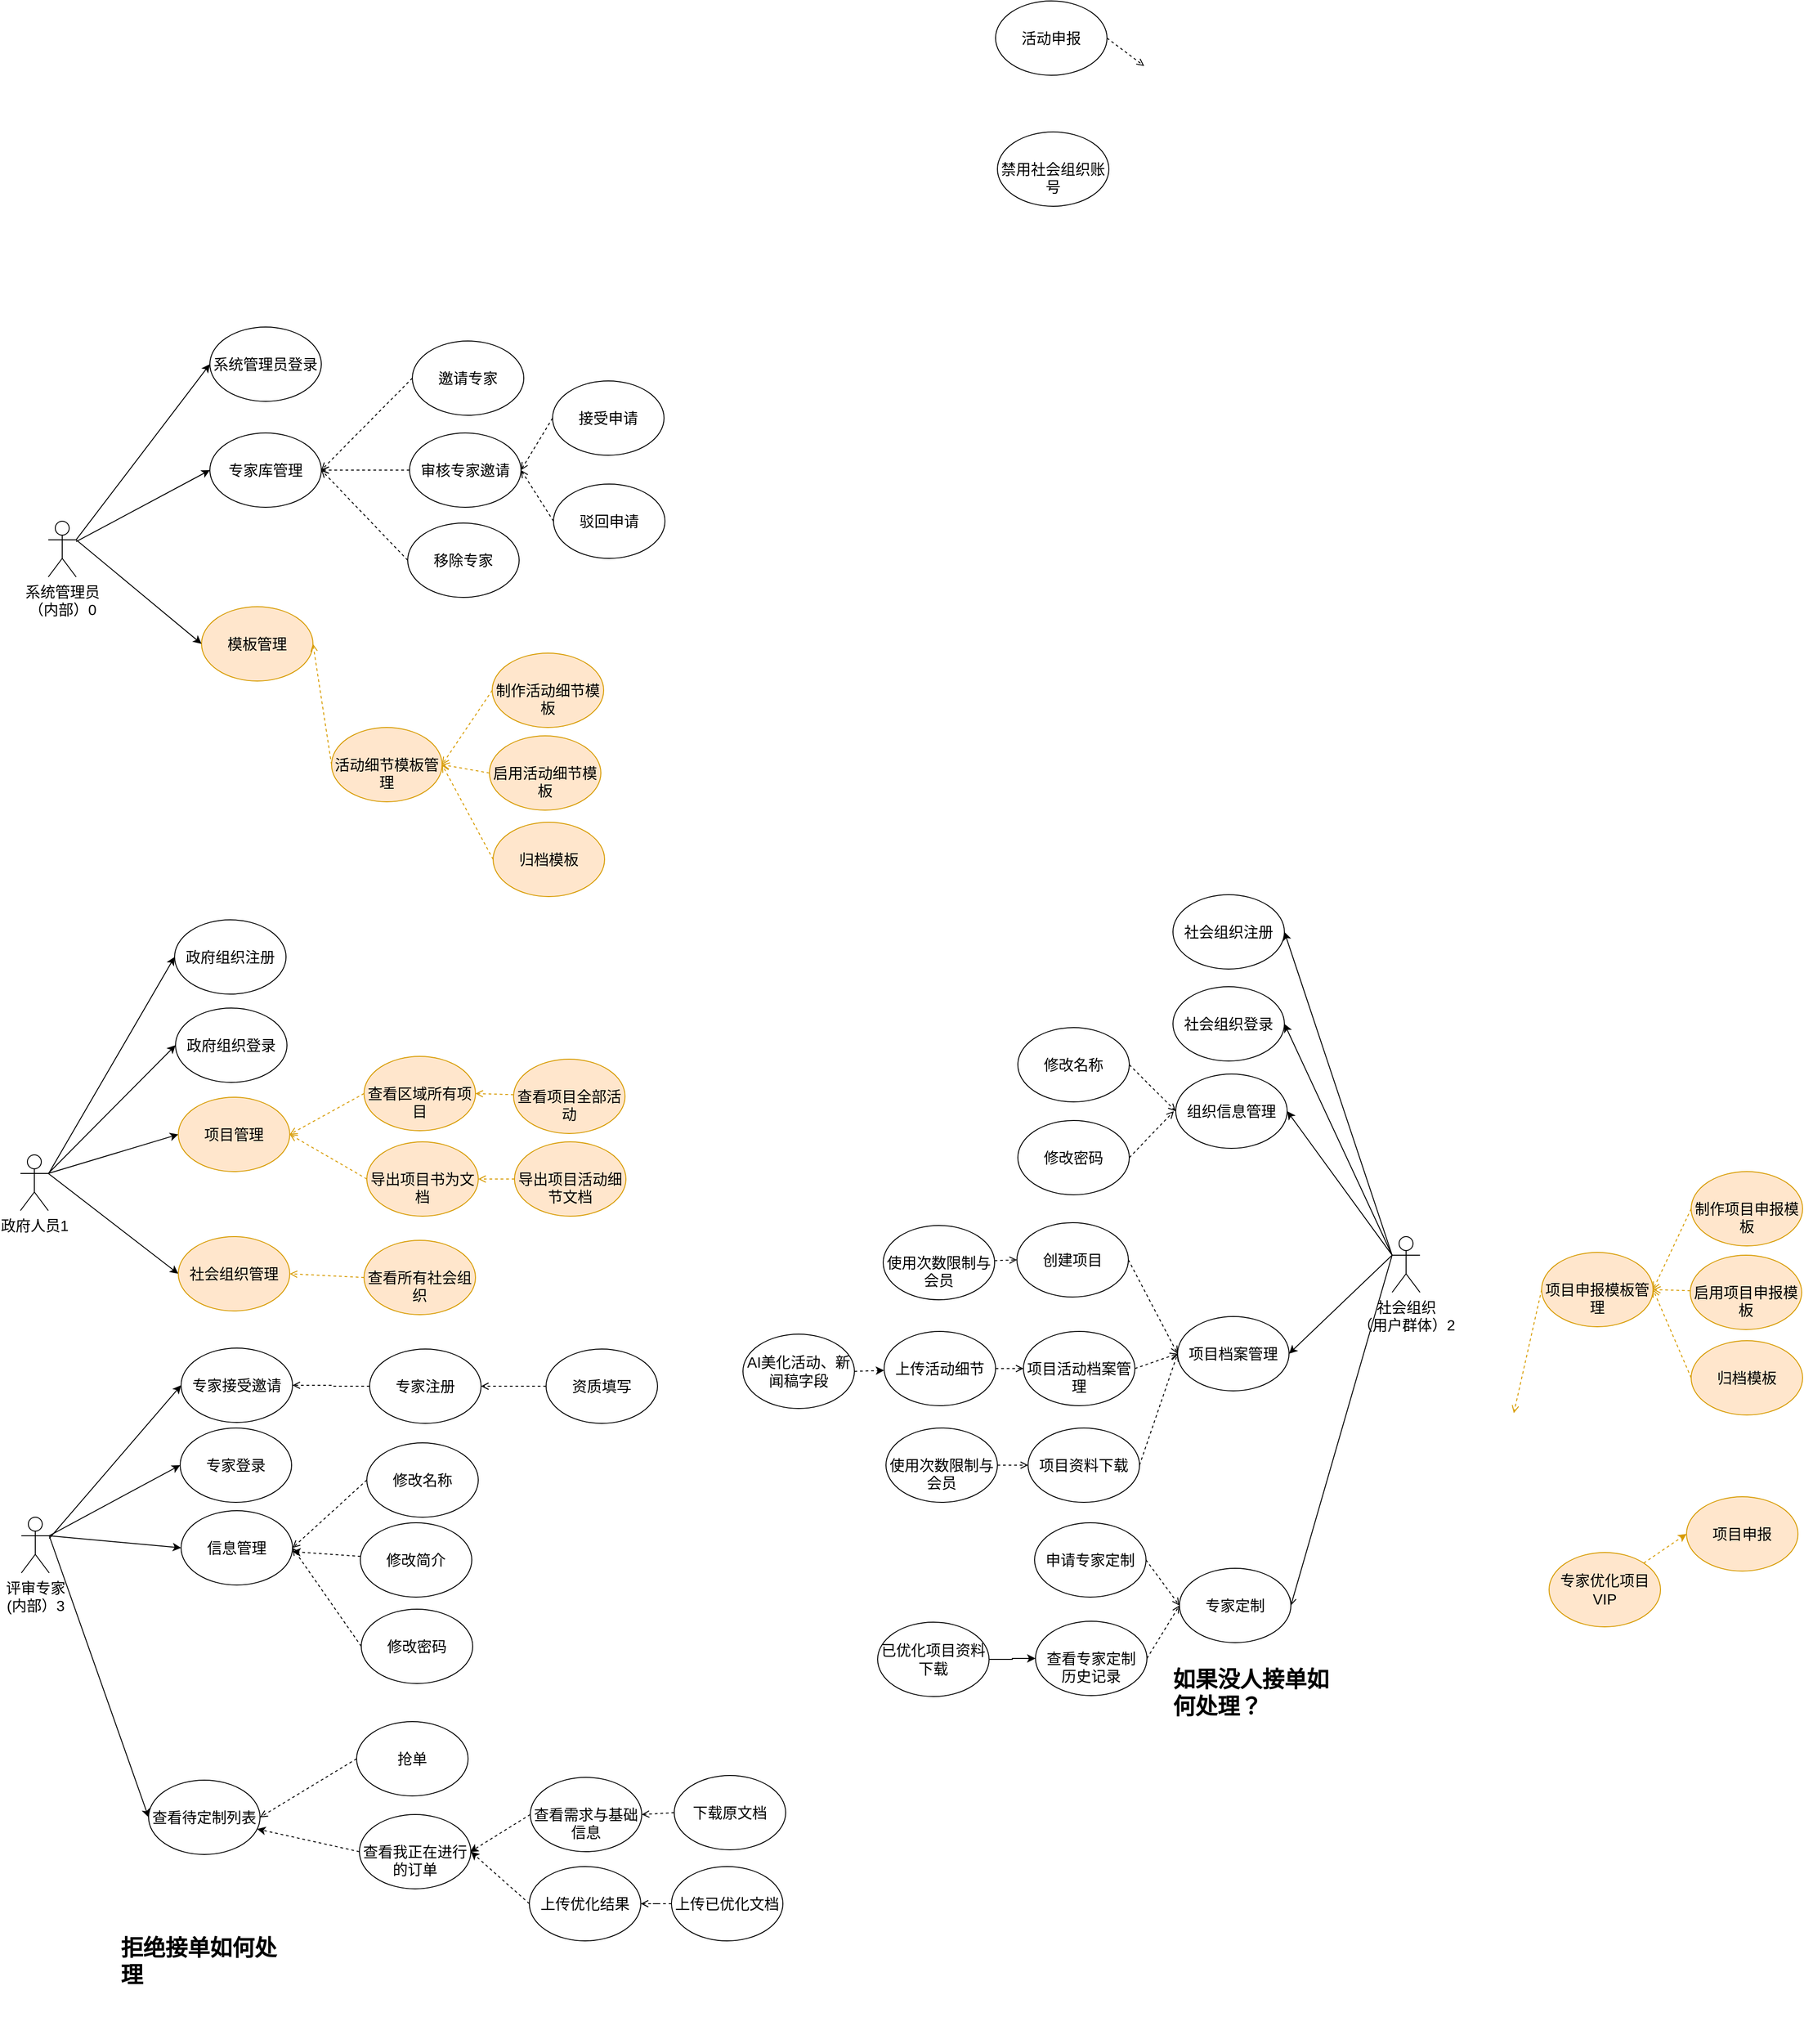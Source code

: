 <mxfile version="24.7.17">
  <diagram name="Page-1" id="0NqRDMZAXWw_qfSmM8XS">
    <mxGraphModel dx="1547" dy="2688" grid="0" gridSize="10" guides="0" tooltips="1" connect="1" arrows="1" fold="1" page="0" pageScale="1" pageWidth="827" pageHeight="1169" math="0" shadow="0">
      <root>
        <mxCell id="0" />
        <mxCell id="1" parent="0" />
        <mxCell id="6dfBTm71OyUCT0kCx_6O-8" style="rounded=0;orthogonalLoop=1;jettySize=auto;html=1;exitX=1;exitY=0.333;exitDx=0;exitDy=0;exitPerimeter=0;entryX=0;entryY=0.5;entryDx=0;entryDy=0;" parent="1" source="6dfBTm71OyUCT0kCx_6O-2" target="6dfBTm71OyUCT0kCx_6O-6" edge="1">
          <mxGeometry relative="1" as="geometry" />
        </mxCell>
        <mxCell id="nAx7xvZWWUwr8eBIahOH-26" style="rounded=0;orthogonalLoop=1;jettySize=auto;html=1;entryX=0;entryY=0.5;entryDx=0;entryDy=0;exitX=1;exitY=0.333;exitDx=0;exitDy=0;exitPerimeter=0;" parent="1" source="6dfBTm71OyUCT0kCx_6O-2" target="nAx7xvZWWUwr8eBIahOH-25" edge="1">
          <mxGeometry relative="1" as="geometry" />
        </mxCell>
        <mxCell id="nAx7xvZWWUwr8eBIahOH-87" style="rounded=0;orthogonalLoop=1;jettySize=auto;html=1;entryX=0;entryY=0.5;entryDx=0;entryDy=0;exitX=1;exitY=0.333;exitDx=0;exitDy=0;exitPerimeter=0;" parent="1" source="6dfBTm71OyUCT0kCx_6O-2" target="nAx7xvZWWUwr8eBIahOH-86" edge="1">
          <mxGeometry relative="1" as="geometry" />
        </mxCell>
        <mxCell id="bYBMK6UeQypTz7P0QYGt-8" style="rounded=0;orthogonalLoop=1;jettySize=auto;html=1;entryX=0;entryY=0.5;entryDx=0;entryDy=0;" edge="1" parent="1" target="bYBMK6UeQypTz7P0QYGt-7">
          <mxGeometry relative="1" as="geometry">
            <mxPoint x="-279" y="-419" as="sourcePoint" />
          </mxGeometry>
        </mxCell>
        <mxCell id="6dfBTm71OyUCT0kCx_6O-2" value="&lt;div&gt;&lt;font style=&quot;font-size: 16px;&quot;&gt;政府人员1&lt;/font&gt;&lt;/div&gt;" style="shape=umlActor;verticalLabelPosition=bottom;verticalAlign=top;html=1;outlineConnect=0;" parent="1" vertex="1">
          <mxGeometry x="-310" y="-438" width="30" height="60" as="geometry" />
        </mxCell>
        <mxCell id="nAx7xvZWWUwr8eBIahOH-15" style="rounded=0;orthogonalLoop=1;jettySize=auto;html=1;entryX=0;entryY=0.5;entryDx=0;entryDy=0;exitX=1;exitY=0.333;exitDx=0;exitDy=0;exitPerimeter=0;" parent="1" source="6dfBTm71OyUCT0kCx_6O-3" target="nAx7xvZWWUwr8eBIahOH-14" edge="1">
          <mxGeometry relative="1" as="geometry" />
        </mxCell>
        <mxCell id="nAx7xvZWWUwr8eBIahOH-64" style="rounded=0;orthogonalLoop=1;jettySize=auto;html=1;entryX=0;entryY=0.5;entryDx=0;entryDy=0;exitX=1;exitY=0.383;exitDx=0;exitDy=0;exitPerimeter=0;" parent="1" source="6dfBTm71OyUCT0kCx_6O-3" target="nAx7xvZWWUwr8eBIahOH-62" edge="1">
          <mxGeometry relative="1" as="geometry" />
        </mxCell>
        <mxCell id="nAx7xvZWWUwr8eBIahOH-65" style="rounded=0;orthogonalLoop=1;jettySize=auto;html=1;entryX=0;entryY=0.5;entryDx=0;entryDy=0;exitX=1;exitY=0.333;exitDx=0;exitDy=0;exitPerimeter=0;" parent="1" source="6dfBTm71OyUCT0kCx_6O-3" target="nAx7xvZWWUwr8eBIahOH-63" edge="1">
          <mxGeometry relative="1" as="geometry" />
        </mxCell>
        <mxCell id="nAx7xvZWWUwr8eBIahOH-67" style="rounded=0;orthogonalLoop=1;jettySize=auto;html=1;entryX=0;entryY=0.5;entryDx=0;entryDy=0;exitX=1;exitY=0.333;exitDx=0;exitDy=0;exitPerimeter=0;" parent="1" source="6dfBTm71OyUCT0kCx_6O-3" target="nAx7xvZWWUwr8eBIahOH-66" edge="1">
          <mxGeometry relative="1" as="geometry" />
        </mxCell>
        <mxCell id="6dfBTm71OyUCT0kCx_6O-3" value="&lt;font style=&quot;font-size: 16px;&quot;&gt;评审专家&lt;/font&gt;&lt;div&gt;&lt;font style=&quot;font-size: 16px;&quot;&gt;(内部）3&lt;/font&gt;&lt;/div&gt;" style="shape=umlActor;verticalLabelPosition=bottom;verticalAlign=top;html=1;outlineConnect=0;" parent="1" vertex="1">
          <mxGeometry x="-309" y="-48" width="30" height="60" as="geometry" />
        </mxCell>
        <mxCell id="nAx7xvZWWUwr8eBIahOH-1" style="rounded=0;orthogonalLoop=1;jettySize=auto;html=1;entryX=1;entryY=0.5;entryDx=0;entryDy=0;exitX=0;exitY=0.333;exitDx=0;exitDy=0;exitPerimeter=0;" parent="1" source="6dfBTm71OyUCT0kCx_6O-4" target="6dfBTm71OyUCT0kCx_6O-7" edge="1">
          <mxGeometry relative="1" as="geometry" />
        </mxCell>
        <mxCell id="nAx7xvZWWUwr8eBIahOH-8" style="rounded=0;orthogonalLoop=1;jettySize=auto;html=1;entryX=1;entryY=0.5;entryDx=0;entryDy=0;exitX=0;exitY=0.333;exitDx=0;exitDy=0;exitPerimeter=0;" parent="1" source="6dfBTm71OyUCT0kCx_6O-4" target="nAx7xvZWWUwr8eBIahOH-7" edge="1">
          <mxGeometry relative="1" as="geometry" />
        </mxCell>
        <mxCell id="nAx7xvZWWUwr8eBIahOH-83" style="rounded=0;orthogonalLoop=1;jettySize=auto;html=1;entryX=1;entryY=0.5;entryDx=0;entryDy=0;exitX=0;exitY=0.333;exitDx=0;exitDy=0;exitPerimeter=0;" parent="1" source="6dfBTm71OyUCT0kCx_6O-4" target="nAx7xvZWWUwr8eBIahOH-78" edge="1">
          <mxGeometry relative="1" as="geometry" />
        </mxCell>
        <mxCell id="nAx7xvZWWUwr8eBIahOH-85" style="rounded=0;orthogonalLoop=1;jettySize=auto;html=1;entryX=1;entryY=0.5;entryDx=0;entryDy=0;exitX=0;exitY=0.333;exitDx=0;exitDy=0;exitPerimeter=0;" parent="1" source="6dfBTm71OyUCT0kCx_6O-4" target="nAx7xvZWWUwr8eBIahOH-84" edge="1">
          <mxGeometry relative="1" as="geometry" />
        </mxCell>
        <mxCell id="bYBMK6UeQypTz7P0QYGt-19" style="rounded=0;orthogonalLoop=1;jettySize=auto;html=1;entryX=1;entryY=0.5;entryDx=0;entryDy=0;endArrow=open;endFill=0;exitX=0;exitY=0.333;exitDx=0;exitDy=0;exitPerimeter=0;" edge="1" parent="1" source="6dfBTm71OyUCT0kCx_6O-4" target="bYBMK6UeQypTz7P0QYGt-18">
          <mxGeometry relative="1" as="geometry" />
        </mxCell>
        <mxCell id="6dfBTm71OyUCT0kCx_6O-4" value="&lt;font style=&quot;font-size: 16px;&quot;&gt;社会组织&lt;/font&gt;&lt;div&gt;&lt;font style=&quot;font-size: 16px;&quot;&gt;（用户群体）2&lt;/font&gt;&lt;/div&gt;" style="shape=umlActor;verticalLabelPosition=bottom;verticalAlign=top;html=1;outlineConnect=0;" parent="1" vertex="1">
          <mxGeometry x="1167" y="-350" width="30" height="60" as="geometry" />
        </mxCell>
        <mxCell id="6dfBTm71OyUCT0kCx_6O-6" value="&lt;div&gt;&lt;span style=&quot;font-size: 16px; background-color: initial;&quot;&gt;政府组织登录&lt;/span&gt;&lt;br&gt;&lt;/div&gt;" style="ellipse;whiteSpace=wrap;html=1;" parent="1" vertex="1">
          <mxGeometry x="-143" y="-596" width="120" height="80" as="geometry" />
        </mxCell>
        <mxCell id="6dfBTm71OyUCT0kCx_6O-7" value="&lt;font style=&quot;font-size: 16px;&quot;&gt;社会组织登录&lt;/font&gt;" style="ellipse;whiteSpace=wrap;html=1;" parent="1" vertex="1">
          <mxGeometry x="931" y="-619" width="120" height="80" as="geometry" />
        </mxCell>
        <mxCell id="nAx7xvZWWUwr8eBIahOH-35" style="rounded=0;orthogonalLoop=1;jettySize=auto;html=1;entryX=0;entryY=0.5;entryDx=0;entryDy=0;exitX=1;exitY=0.5;exitDx=0;exitDy=0;dashed=1;endArrow=open;endFill=0;" parent="1" source="6dfBTm71OyUCT0kCx_6O-9" edge="1">
          <mxGeometry relative="1" as="geometry">
            <mxPoint x="900" y="-1610" as="targetPoint" />
          </mxGeometry>
        </mxCell>
        <mxCell id="6dfBTm71OyUCT0kCx_6O-9" value="&lt;font style=&quot;font-size: 16px;&quot;&gt;活动申报&lt;/font&gt;" style="ellipse;whiteSpace=wrap;html=1;" parent="1" vertex="1">
          <mxGeometry x="740" y="-1680" width="120" height="80" as="geometry" />
        </mxCell>
        <mxCell id="6dfBTm71OyUCT0kCx_6O-10" value="&lt;font style=&quot;font-size: 16px;&quot;&gt;项目申报&lt;/font&gt;" style="ellipse;whiteSpace=wrap;html=1;fillColor=#ffe6cc;strokeColor=#d79b00;" parent="1" vertex="1">
          <mxGeometry x="1484" y="-70" width="120" height="80" as="geometry" />
        </mxCell>
        <mxCell id="nAx7xvZWWUwr8eBIahOH-33" style="rounded=0;orthogonalLoop=1;jettySize=auto;html=1;exitX=1;exitY=0.5;exitDx=0;exitDy=0;endArrow=open;endFill=0;dashed=1;entryX=0;entryY=0.5;entryDx=0;entryDy=0;" parent="1" source="6dfBTm71OyUCT0kCx_6O-11" target="nAx7xvZWWUwr8eBIahOH-7" edge="1">
          <mxGeometry relative="1" as="geometry">
            <mxPoint x="945" y="-271" as="targetPoint" />
          </mxGeometry>
        </mxCell>
        <mxCell id="6dfBTm71OyUCT0kCx_6O-11" value="&lt;div&gt;&lt;span style=&quot;font-size: 16px;&quot;&gt;&lt;br&gt;&lt;/span&gt;&lt;/div&gt;&lt;span style=&quot;font-size: 16px;&quot;&gt;项目活动档案管理&lt;/span&gt;" style="ellipse;whiteSpace=wrap;html=1;" parent="1" vertex="1">
          <mxGeometry x="770" y="-248" width="120" height="80" as="geometry" />
        </mxCell>
        <mxCell id="6dfBTm71OyUCT0kCx_6O-13" value="&lt;span style=&quot;font-size: 16px;&quot;&gt;模板管理&lt;/span&gt;" style="ellipse;whiteSpace=wrap;html=1;fillColor=#ffe6cc;strokeColor=#d79b00;" parent="1" vertex="1">
          <mxGeometry x="-115" y="-1028" width="120" height="80" as="geometry" />
        </mxCell>
        <mxCell id="6dfBTm71OyUCT0kCx_6O-15" value="&lt;font style=&quot;font-size: 16px;&quot;&gt;专家库管理&lt;/font&gt;" style="ellipse;whiteSpace=wrap;html=1;" parent="1" vertex="1">
          <mxGeometry x="-106" y="-1215" width="120" height="80" as="geometry" />
        </mxCell>
        <mxCell id="nAx7xvZWWUwr8eBIahOH-5" style="rounded=0;orthogonalLoop=1;jettySize=auto;html=1;entryX=1;entryY=0.5;entryDx=0;entryDy=0;exitX=0;exitY=0.5;exitDx=0;exitDy=0;dashed=1;endArrow=open;endFill=0;fillColor=#ffe6cc;strokeColor=#d79b00;" parent="1" source="nAx7xvZWWUwr8eBIahOH-2" edge="1">
          <mxGeometry relative="1" as="geometry">
            <mxPoint x="1298" y="-160" as="targetPoint" />
          </mxGeometry>
        </mxCell>
        <mxCell id="nAx7xvZWWUwr8eBIahOH-2" value="&lt;div&gt;&lt;font style=&quot;font-size: 16px;&quot;&gt;&lt;br&gt;&lt;/font&gt;&lt;/div&gt;&lt;font style=&quot;font-size: 16px;&quot;&gt;项目申报模板管理&lt;/font&gt;" style="ellipse;whiteSpace=wrap;html=1;fillColor=#ffe6cc;strokeColor=#d79b00;" parent="1" vertex="1">
          <mxGeometry x="1328" y="-333" width="120" height="80" as="geometry" />
        </mxCell>
        <mxCell id="nAx7xvZWWUwr8eBIahOH-6" style="rounded=0;orthogonalLoop=1;jettySize=auto;html=1;entryX=1;entryY=0.5;entryDx=0;entryDy=0;dashed=1;endArrow=open;endFill=0;exitX=0;exitY=0.5;exitDx=0;exitDy=0;fillColor=#ffe6cc;strokeColor=#d79b00;" parent="1" source="nAx7xvZWWUwr8eBIahOH-3" target="6dfBTm71OyUCT0kCx_6O-13" edge="1">
          <mxGeometry relative="1" as="geometry">
            <mxPoint x="5" y="-324.412" as="targetPoint" />
          </mxGeometry>
        </mxCell>
        <mxCell id="nAx7xvZWWUwr8eBIahOH-3" value="&lt;div&gt;&lt;font style=&quot;font-size: 16px;&quot;&gt;&lt;br&gt;&lt;/font&gt;&lt;/div&gt;&lt;font style=&quot;font-size: 16px;&quot;&gt;活动细节模板管理&lt;/font&gt;" style="ellipse;whiteSpace=wrap;html=1;fillColor=#ffe6cc;strokeColor=#d79b00;" parent="1" vertex="1">
          <mxGeometry x="25" y="-898" width="119" height="80" as="geometry" />
        </mxCell>
        <mxCell id="nAx7xvZWWUwr8eBIahOH-7" value="&lt;font style=&quot;font-size: 16px;&quot;&gt;项目档案管理&lt;/font&gt;" style="ellipse;whiteSpace=wrap;html=1;" parent="1" vertex="1">
          <mxGeometry x="936" y="-264" width="120" height="80" as="geometry" />
        </mxCell>
        <mxCell id="nAx7xvZWWUwr8eBIahOH-13" style="rounded=0;orthogonalLoop=1;jettySize=auto;html=1;entryX=1;entryY=0.5;entryDx=0;entryDy=0;exitX=0;exitY=0.5;exitDx=0;exitDy=0;dashed=1;endArrow=open;endFill=0;" parent="1" source="nAx7xvZWWUwr8eBIahOH-11" target="6dfBTm71OyUCT0kCx_6O-15" edge="1">
          <mxGeometry relative="1" as="geometry" />
        </mxCell>
        <mxCell id="nAx7xvZWWUwr8eBIahOH-11" value="&lt;font style=&quot;font-size: 16px;&quot;&gt;邀请专家&lt;/font&gt;" style="ellipse;whiteSpace=wrap;html=1;" parent="1" vertex="1">
          <mxGeometry x="112" y="-1314" width="120" height="80" as="geometry" />
        </mxCell>
        <mxCell id="nAx7xvZWWUwr8eBIahOH-14" value="&lt;span style=&quot;font-size: 16px;&quot;&gt;查看待定制列表&lt;/span&gt;" style="ellipse;whiteSpace=wrap;html=1;" parent="1" vertex="1">
          <mxGeometry x="-172" y="235" width="120" height="80" as="geometry" />
        </mxCell>
        <mxCell id="bYBMK6UeQypTz7P0QYGt-6" value="" style="rounded=0;orthogonalLoop=1;jettySize=auto;html=1;dashed=1;endArrow=open;endFill=0;entryX=1;entryY=0.5;entryDx=0;entryDy=0;exitX=0;exitY=0.5;exitDx=0;exitDy=0;" edge="1" parent="1" source="nAx7xvZWWUwr8eBIahOH-17" target="nAx7xvZWWUwr8eBIahOH-14">
          <mxGeometry relative="1" as="geometry" />
        </mxCell>
        <mxCell id="nAx7xvZWWUwr8eBIahOH-17" value="&lt;span style=&quot;font-size: 16px;&quot;&gt;抢单&lt;/span&gt;" style="ellipse;whiteSpace=wrap;html=1;" parent="1" vertex="1">
          <mxGeometry x="52" y="172" width="120" height="80" as="geometry" />
        </mxCell>
        <mxCell id="nAx7xvZWWUwr8eBIahOH-24" style="rounded=0;orthogonalLoop=1;jettySize=auto;html=1;entryX=1;entryY=0.5;entryDx=0;entryDy=0;exitX=0;exitY=0.5;exitDx=0;exitDy=0;endArrow=open;endFill=0;dashed=1;" parent="1" source="nAx7xvZWWUwr8eBIahOH-21" target="bYBMK6UeQypTz7P0QYGt-25" edge="1">
          <mxGeometry relative="1" as="geometry">
            <mxPoint x="176" y="310" as="targetPoint" />
          </mxGeometry>
        </mxCell>
        <mxCell id="nAx7xvZWWUwr8eBIahOH-21" value="&lt;span style=&quot;font-size: 16px;&quot;&gt;下载原文档&lt;/span&gt;" style="ellipse;whiteSpace=wrap;html=1;" parent="1" vertex="1">
          <mxGeometry x="394" y="230" width="120" height="80" as="geometry" />
        </mxCell>
        <mxCell id="nAx7xvZWWUwr8eBIahOH-25" value="&lt;font style=&quot;font-size: 16px;&quot;&gt;项目管理&lt;/font&gt;" style="ellipse;whiteSpace=wrap;html=1;fillColor=#ffe6cc;strokeColor=#d79b00;" parent="1" vertex="1">
          <mxGeometry x="-140" y="-500" width="120" height="80" as="geometry" />
        </mxCell>
        <mxCell id="nAx7xvZWWUwr8eBIahOH-29" style="rounded=0;orthogonalLoop=1;jettySize=auto;html=1;entryX=1;entryY=0.5;entryDx=0;entryDy=0;exitX=0;exitY=0.5;exitDx=0;exitDy=0;dashed=1;endArrow=open;endFill=0;fillColor=#ffe6cc;strokeColor=#d79b00;" parent="1" source="nAx7xvZWWUwr8eBIahOH-27" target="nAx7xvZWWUwr8eBIahOH-25" edge="1">
          <mxGeometry relative="1" as="geometry" />
        </mxCell>
        <mxCell id="nAx7xvZWWUwr8eBIahOH-27" value="&lt;div&gt;&lt;font style=&quot;font-size: 16px;&quot;&gt;&lt;br&gt;&lt;/font&gt;&lt;/div&gt;&lt;font style=&quot;font-size: 16px;&quot;&gt;导出项目书为文档&lt;/font&gt;" style="ellipse;whiteSpace=wrap;html=1;fillColor=#ffe6cc;strokeColor=#d79b00;" parent="1" vertex="1">
          <mxGeometry x="63" y="-452" width="120" height="80" as="geometry" />
        </mxCell>
        <mxCell id="nAx7xvZWWUwr8eBIahOH-37" style="rounded=0;orthogonalLoop=1;jettySize=auto;html=1;entryX=0;entryY=0.5;entryDx=0;entryDy=0;dashed=1;endArrow=open;endFill=0;exitX=1;exitY=0.5;exitDx=0;exitDy=0;" parent="1" source="nAx7xvZWWUwr8eBIahOH-36" target="6dfBTm71OyUCT0kCx_6O-11" edge="1">
          <mxGeometry relative="1" as="geometry" />
        </mxCell>
        <mxCell id="nAx7xvZWWUwr8eBIahOH-36" value="&lt;font style=&quot;font-size: 16px;&quot;&gt;上传活动细节&lt;/font&gt;" style="ellipse;whiteSpace=wrap;html=1;" parent="1" vertex="1">
          <mxGeometry x="620" y="-248" width="120" height="80" as="geometry" />
        </mxCell>
        <mxCell id="nAx7xvZWWUwr8eBIahOH-40" style="rounded=0;orthogonalLoop=1;jettySize=auto;html=1;entryX=1;entryY=0.5;entryDx=0;entryDy=0;exitX=0;exitY=0.5;exitDx=0;exitDy=0;dashed=1;endArrow=open;endFill=0;fillColor=#ffe6cc;strokeColor=#d79b00;" parent="1" source="nAx7xvZWWUwr8eBIahOH-38" target="nAx7xvZWWUwr8eBIahOH-2" edge="1">
          <mxGeometry relative="1" as="geometry" />
        </mxCell>
        <mxCell id="nAx7xvZWWUwr8eBIahOH-38" value="&lt;div&gt;&lt;font style=&quot;font-size: 16px;&quot;&gt;&lt;br&gt;&lt;/font&gt;&lt;/div&gt;&lt;font style=&quot;font-size: 16px;&quot;&gt;制作项目申报模板&lt;/font&gt;" style="ellipse;whiteSpace=wrap;html=1;fillColor=#ffe6cc;strokeColor=#d79b00;" parent="1" vertex="1">
          <mxGeometry x="1489" y="-420" width="120" height="80" as="geometry" />
        </mxCell>
        <mxCell id="nAx7xvZWWUwr8eBIahOH-43" style="rounded=0;orthogonalLoop=1;jettySize=auto;html=1;entryX=1;entryY=0.5;entryDx=0;entryDy=0;dashed=1;endArrow=open;endFill=0;fillColor=#ffe6cc;strokeColor=#d79b00;" parent="1" source="nAx7xvZWWUwr8eBIahOH-41" target="nAx7xvZWWUwr8eBIahOH-2" edge="1">
          <mxGeometry relative="1" as="geometry" />
        </mxCell>
        <mxCell id="nAx7xvZWWUwr8eBIahOH-41" value="&lt;div&gt;&lt;font style=&quot;font-size: 16px;&quot;&gt;&lt;br&gt;&lt;/font&gt;&lt;/div&gt;&lt;font style=&quot;font-size: 16px;&quot;&gt;启用项目申报模板&lt;/font&gt;" style="ellipse;whiteSpace=wrap;html=1;fillColor=#ffe6cc;strokeColor=#d79b00;" parent="1" vertex="1">
          <mxGeometry x="1488" y="-330" width="120" height="80" as="geometry" />
        </mxCell>
        <mxCell id="nAx7xvZWWUwr8eBIahOH-44" style="rounded=0;orthogonalLoop=1;jettySize=auto;html=1;entryX=1;entryY=0.5;entryDx=0;entryDy=0;exitX=0;exitY=0.5;exitDx=0;exitDy=0;dashed=1;endArrow=open;endFill=0;fillColor=#ffe6cc;strokeColor=#d79b00;" parent="1" source="nAx7xvZWWUwr8eBIahOH-42" target="nAx7xvZWWUwr8eBIahOH-2" edge="1">
          <mxGeometry relative="1" as="geometry" />
        </mxCell>
        <mxCell id="nAx7xvZWWUwr8eBIahOH-42" value="&lt;font style=&quot;font-size: 16px;&quot;&gt;归档模板&lt;/font&gt;" style="ellipse;whiteSpace=wrap;html=1;fillColor=#ffe6cc;strokeColor=#d79b00;" parent="1" vertex="1">
          <mxGeometry x="1489" y="-238" width="120" height="80" as="geometry" />
        </mxCell>
        <mxCell id="nAx7xvZWWUwr8eBIahOH-45" style="rounded=0;orthogonalLoop=1;jettySize=auto;html=1;entryX=1;entryY=0.5;entryDx=0;entryDy=0;exitX=0;exitY=0.5;exitDx=0;exitDy=0;dashed=1;endArrow=open;endFill=0;fillColor=#ffe6cc;strokeColor=#d79b00;" parent="1" source="nAx7xvZWWUwr8eBIahOH-46" target="nAx7xvZWWUwr8eBIahOH-3" edge="1">
          <mxGeometry relative="1" as="geometry">
            <mxPoint x="106" y="-432" as="targetPoint" />
            <mxPoint x="197" y="-553.0" as="sourcePoint" />
          </mxGeometry>
        </mxCell>
        <mxCell id="nAx7xvZWWUwr8eBIahOH-46" value="&lt;div&gt;&lt;font style=&quot;font-size: 16px;&quot;&gt;&lt;br&gt;&lt;/font&gt;&lt;/div&gt;&lt;font style=&quot;font-size: 16px;&quot;&gt;制作活动细节模板&lt;/font&gt;" style="ellipse;whiteSpace=wrap;html=1;fillColor=#ffe6cc;strokeColor=#d79b00;" parent="1" vertex="1">
          <mxGeometry x="198" y="-978" width="120" height="80" as="geometry" />
        </mxCell>
        <mxCell id="nAx7xvZWWUwr8eBIahOH-47" style="rounded=0;orthogonalLoop=1;jettySize=auto;html=1;entryX=1;entryY=0.5;entryDx=0;entryDy=0;exitX=0;exitY=0.5;exitDx=0;exitDy=0;dashed=1;endArrow=open;endFill=0;fillColor=#ffe6cc;strokeColor=#d79b00;" parent="1" source="nAx7xvZWWUwr8eBIahOH-48" target="nAx7xvZWWUwr8eBIahOH-3" edge="1">
          <mxGeometry relative="1" as="geometry">
            <mxPoint x="106" y="-432" as="targetPoint" />
          </mxGeometry>
        </mxCell>
        <mxCell id="nAx7xvZWWUwr8eBIahOH-48" value="&lt;div&gt;&lt;font style=&quot;font-size: 16px;&quot;&gt;&lt;br&gt;&lt;/font&gt;&lt;/div&gt;&lt;font style=&quot;font-size: 16px;&quot;&gt;启用活动细节模板&lt;/font&gt;" style="ellipse;whiteSpace=wrap;html=1;fillColor=#ffe6cc;strokeColor=#d79b00;" parent="1" vertex="1">
          <mxGeometry x="195" y="-889" width="120" height="80" as="geometry" />
        </mxCell>
        <mxCell id="nAx7xvZWWUwr8eBIahOH-49" style="rounded=0;orthogonalLoop=1;jettySize=auto;html=1;dashed=1;endArrow=open;endFill=0;entryX=1;entryY=0.5;entryDx=0;entryDy=0;fillColor=#ffe6cc;strokeColor=#d79b00;exitX=0;exitY=0.5;exitDx=0;exitDy=0;" parent="1" source="nAx7xvZWWUwr8eBIahOH-50" target="nAx7xvZWWUwr8eBIahOH-3" edge="1">
          <mxGeometry relative="1" as="geometry">
            <mxPoint x="99" y="-561" as="targetPoint" />
            <mxPoint x="198" y="-761" as="sourcePoint" />
          </mxGeometry>
        </mxCell>
        <mxCell id="nAx7xvZWWUwr8eBIahOH-50" value="&lt;font style=&quot;font-size: 16px;&quot;&gt;归档模板&lt;/font&gt;" style="ellipse;whiteSpace=wrap;html=1;fillColor=#ffe6cc;strokeColor=#d79b00;" parent="1" vertex="1">
          <mxGeometry x="199" y="-796" width="120" height="80" as="geometry" />
        </mxCell>
        <mxCell id="nAx7xvZWWUwr8eBIahOH-53" style="rounded=0;orthogonalLoop=1;jettySize=auto;html=1;entryX=1;entryY=0.5;entryDx=0;entryDy=0;exitX=0;exitY=0.5;exitDx=0;exitDy=0;dashed=1;endArrow=open;endFill=0;" parent="1" source="nAx7xvZWWUwr8eBIahOH-52" target="6dfBTm71OyUCT0kCx_6O-15" edge="1">
          <mxGeometry relative="1" as="geometry" />
        </mxCell>
        <mxCell id="nAx7xvZWWUwr8eBIahOH-52" value="&lt;font style=&quot;font-size: 16px;&quot;&gt;移除专家&lt;/font&gt;" style="ellipse;whiteSpace=wrap;html=1;" parent="1" vertex="1">
          <mxGeometry x="107" y="-1118" width="120" height="80" as="geometry" />
        </mxCell>
        <mxCell id="nAx7xvZWWUwr8eBIahOH-55" style="rounded=0;orthogonalLoop=1;jettySize=auto;html=1;entryX=1;entryY=0.5;entryDx=0;entryDy=0;dashed=1;endArrow=open;endFill=0;exitX=0;exitY=0.5;exitDx=0;exitDy=0;fillColor=#ffe6cc;strokeColor=#d79b00;" parent="1" source="nAx7xvZWWUwr8eBIahOH-54" target="nAx7xvZWWUwr8eBIahOH-25" edge="1">
          <mxGeometry relative="1" as="geometry" />
        </mxCell>
        <mxCell id="nAx7xvZWWUwr8eBIahOH-54" value="&lt;div&gt;&lt;font style=&quot;font-size: 16px;&quot;&gt;&lt;br&gt;&lt;/font&gt;&lt;/div&gt;&lt;font style=&quot;font-size: 16px;&quot;&gt;查看区域所有项目&lt;/font&gt;" style="ellipse;whiteSpace=wrap;html=1;fillColor=#ffe6cc;strokeColor=#d79b00;" parent="1" vertex="1">
          <mxGeometry x="60" y="-544" width="120" height="80" as="geometry" />
        </mxCell>
        <mxCell id="nAx7xvZWWUwr8eBIahOH-58" style="rounded=0;orthogonalLoop=1;jettySize=auto;html=1;entryX=1;entryY=0.5;entryDx=0;entryDy=0;dashed=1;endArrow=open;endFill=0;fillColor=#ffe6cc;strokeColor=#d79b00;" parent="1" source="nAx7xvZWWUwr8eBIahOH-56" target="nAx7xvZWWUwr8eBIahOH-54" edge="1">
          <mxGeometry relative="1" as="geometry" />
        </mxCell>
        <mxCell id="nAx7xvZWWUwr8eBIahOH-56" value="&lt;div&gt;&lt;font style=&quot;font-size: 16px;&quot;&gt;&lt;br&gt;&lt;/font&gt;&lt;/div&gt;&lt;font style=&quot;font-size: 16px;&quot;&gt;查看项目全部活动&lt;/font&gt;" style="ellipse;whiteSpace=wrap;html=1;fillColor=#ffe6cc;strokeColor=#d79b00;" parent="1" vertex="1">
          <mxGeometry x="221" y="-541" width="120" height="80" as="geometry" />
        </mxCell>
        <mxCell id="nAx7xvZWWUwr8eBIahOH-59" style="rounded=0;orthogonalLoop=1;jettySize=auto;html=1;entryX=1;entryY=0.5;entryDx=0;entryDy=0;dashed=1;endArrow=open;endFill=0;fillColor=#ffe6cc;strokeColor=#d79b00;" parent="1" source="nAx7xvZWWUwr8eBIahOH-57" target="nAx7xvZWWUwr8eBIahOH-27" edge="1">
          <mxGeometry relative="1" as="geometry" />
        </mxCell>
        <mxCell id="nAx7xvZWWUwr8eBIahOH-57" value="&lt;div&gt;&lt;font style=&quot;font-size: 16px;&quot;&gt;&lt;br&gt;&lt;/font&gt;&lt;/div&gt;&lt;font style=&quot;font-size: 16px;&quot;&gt;导出项目活动细节文档&lt;/font&gt;" style="ellipse;whiteSpace=wrap;html=1;fillColor=#ffe6cc;strokeColor=#d79b00;" parent="1" vertex="1">
          <mxGeometry x="222" y="-452" width="120" height="80" as="geometry" />
        </mxCell>
        <mxCell id="nAx7xvZWWUwr8eBIahOH-62" value="&lt;font style=&quot;font-size: 16px;&quot;&gt;专家接受邀请&lt;/font&gt;" style="ellipse;whiteSpace=wrap;html=1;" parent="1" vertex="1">
          <mxGeometry x="-137" y="-230" width="120" height="80" as="geometry" />
        </mxCell>
        <mxCell id="nAx7xvZWWUwr8eBIahOH-63" value="&lt;font style=&quot;font-size: 16px;&quot;&gt;专家登录&lt;/font&gt;" style="ellipse;whiteSpace=wrap;html=1;" parent="1" vertex="1">
          <mxGeometry x="-138" y="-144" width="120" height="80" as="geometry" />
        </mxCell>
        <mxCell id="nAx7xvZWWUwr8eBIahOH-66" value="&lt;font style=&quot;font-size: 16px;&quot;&gt;信息管理&lt;/font&gt;" style="ellipse;whiteSpace=wrap;html=1;" parent="1" vertex="1">
          <mxGeometry x="-137" y="-55" width="120" height="80" as="geometry" />
        </mxCell>
        <mxCell id="nAx7xvZWWUwr8eBIahOH-70" style="rounded=0;orthogonalLoop=1;jettySize=auto;html=1;entryX=1;entryY=0.5;entryDx=0;entryDy=0;dashed=1;endArrow=open;endFill=0;exitX=0;exitY=0.5;exitDx=0;exitDy=0;" parent="1" source="nAx7xvZWWUwr8eBIahOH-68" target="nAx7xvZWWUwr8eBIahOH-66" edge="1">
          <mxGeometry relative="1" as="geometry" />
        </mxCell>
        <mxCell id="nAx7xvZWWUwr8eBIahOH-68" value="&lt;font style=&quot;font-size: 16px;&quot;&gt;修改名称&lt;/font&gt;" style="ellipse;whiteSpace=wrap;html=1;" parent="1" vertex="1">
          <mxGeometry x="63" y="-128" width="120" height="80" as="geometry" />
        </mxCell>
        <mxCell id="nAx7xvZWWUwr8eBIahOH-71" style="rounded=0;orthogonalLoop=1;jettySize=auto;html=1;entryX=1;entryY=0.5;entryDx=0;entryDy=0;dashed=1;endArrow=open;endFill=0;exitX=0;exitY=0.5;exitDx=0;exitDy=0;" parent="1" source="nAx7xvZWWUwr8eBIahOH-69" target="nAx7xvZWWUwr8eBIahOH-66" edge="1">
          <mxGeometry relative="1" as="geometry" />
        </mxCell>
        <mxCell id="nAx7xvZWWUwr8eBIahOH-69" value="&lt;font style=&quot;font-size: 16px;&quot;&gt;修改密码&lt;/font&gt;" style="ellipse;whiteSpace=wrap;html=1;" parent="1" vertex="1">
          <mxGeometry x="57" y="51" width="120" height="80" as="geometry" />
        </mxCell>
        <mxCell id="nAx7xvZWWUwr8eBIahOH-78" value="&lt;font style=&quot;font-size: 16px;&quot;&gt;组织信息管理&lt;/font&gt;" style="ellipse;whiteSpace=wrap;html=1;" parent="1" vertex="1">
          <mxGeometry x="934" y="-525" width="120" height="80" as="geometry" />
        </mxCell>
        <mxCell id="nAx7xvZWWUwr8eBIahOH-79" style="rounded=0;orthogonalLoop=1;jettySize=auto;html=1;entryX=0;entryY=0.5;entryDx=0;entryDy=0;dashed=1;endArrow=open;endFill=0;exitX=1;exitY=0.5;exitDx=0;exitDy=0;" parent="1" source="nAx7xvZWWUwr8eBIahOH-80" target="nAx7xvZWWUwr8eBIahOH-78" edge="1">
          <mxGeometry relative="1" as="geometry" />
        </mxCell>
        <mxCell id="nAx7xvZWWUwr8eBIahOH-80" value="&lt;font style=&quot;font-size: 16px;&quot;&gt;修改名称&lt;/font&gt;" style="ellipse;whiteSpace=wrap;html=1;" parent="1" vertex="1">
          <mxGeometry x="764" y="-575" width="120" height="80" as="geometry" />
        </mxCell>
        <mxCell id="nAx7xvZWWUwr8eBIahOH-81" style="rounded=0;orthogonalLoop=1;jettySize=auto;html=1;dashed=1;endArrow=open;endFill=0;exitX=1;exitY=0.5;exitDx=0;exitDy=0;" parent="1" source="nAx7xvZWWUwr8eBIahOH-82" edge="1">
          <mxGeometry relative="1" as="geometry">
            <mxPoint x="932" y="-485" as="targetPoint" />
          </mxGeometry>
        </mxCell>
        <mxCell id="nAx7xvZWWUwr8eBIahOH-82" value="&lt;font style=&quot;font-size: 16px;&quot;&gt;修改密码&lt;/font&gt;" style="ellipse;whiteSpace=wrap;html=1;" parent="1" vertex="1">
          <mxGeometry x="764" y="-475" width="120" height="80" as="geometry" />
        </mxCell>
        <mxCell id="nAx7xvZWWUwr8eBIahOH-84" value="&lt;span style=&quot;font-size: 16px;&quot;&gt;社会组织注册&lt;/span&gt;" style="ellipse;whiteSpace=wrap;html=1;" parent="1" vertex="1">
          <mxGeometry x="931" y="-718" width="120" height="80" as="geometry" />
        </mxCell>
        <mxCell id="nAx7xvZWWUwr8eBIahOH-86" value="&lt;font style=&quot;font-size: 16px;&quot;&gt;社会组织管理&lt;/font&gt;" style="ellipse;whiteSpace=wrap;html=1;fillColor=#ffe6cc;strokeColor=#d79b00;" parent="1" vertex="1">
          <mxGeometry x="-140" y="-350" width="120" height="80" as="geometry" />
        </mxCell>
        <mxCell id="nAx7xvZWWUwr8eBIahOH-90" style="rounded=0;orthogonalLoop=1;jettySize=auto;html=1;entryX=1;entryY=0.5;entryDx=0;entryDy=0;endArrow=open;endFill=0;dashed=1;exitX=0;exitY=0.5;exitDx=0;exitDy=0;fillColor=#ffe6cc;strokeColor=#d79b00;" parent="1" source="nAx7xvZWWUwr8eBIahOH-88" target="nAx7xvZWWUwr8eBIahOH-86" edge="1">
          <mxGeometry relative="1" as="geometry" />
        </mxCell>
        <mxCell id="nAx7xvZWWUwr8eBIahOH-88" value="&lt;div&gt;&lt;font style=&quot;font-size: 16px;&quot;&gt;&lt;br&gt;&lt;/font&gt;&lt;/div&gt;&lt;font style=&quot;font-size: 16px;&quot;&gt;查看所有社会组织&lt;/font&gt;" style="ellipse;whiteSpace=wrap;html=1;fillColor=#ffe6cc;strokeColor=#d79b00;" parent="1" vertex="1">
          <mxGeometry x="60" y="-346" width="120" height="80" as="geometry" />
        </mxCell>
        <mxCell id="nAx7xvZWWUwr8eBIahOH-91" value="&lt;div&gt;&lt;font style=&quot;font-size: 16px;&quot;&gt;&lt;br&gt;&lt;/font&gt;&lt;/div&gt;&lt;font style=&quot;font-size: 16px;&quot;&gt;禁用社会组织账号&lt;/font&gt;" style="ellipse;whiteSpace=wrap;html=1;" parent="1" vertex="1">
          <mxGeometry x="742" y="-1539" width="120" height="80" as="geometry" />
        </mxCell>
        <mxCell id="paF9IsCoqRaDz2D7nvKr-4" style="rounded=0;orthogonalLoop=1;jettySize=auto;html=1;dashed=1;exitX=1;exitY=0.5;exitDx=0;exitDy=0;" parent="1" source="paF9IsCoqRaDz2D7nvKr-2" target="nAx7xvZWWUwr8eBIahOH-36" edge="1">
          <mxGeometry relative="1" as="geometry">
            <mxPoint x="624" y="-205" as="targetPoint" />
          </mxGeometry>
        </mxCell>
        <mxCell id="paF9IsCoqRaDz2D7nvKr-2" value="&lt;font style=&quot;font-size: 16px;&quot;&gt;AI美化活动、新闻稿字段&lt;/font&gt;" style="ellipse;whiteSpace=wrap;html=1;" parent="1" vertex="1">
          <mxGeometry x="468" y="-245" width="120" height="80" as="geometry" />
        </mxCell>
        <mxCell id="paF9IsCoqRaDz2D7nvKr-6" style="rounded=0;orthogonalLoop=1;jettySize=auto;html=1;entryX=0;entryY=0.5;entryDx=0;entryDy=0;dashed=1;fillColor=#ffe6cc;strokeColor=#d79b00;" parent="1" source="paF9IsCoqRaDz2D7nvKr-5" target="6dfBTm71OyUCT0kCx_6O-10" edge="1">
          <mxGeometry relative="1" as="geometry" />
        </mxCell>
        <mxCell id="paF9IsCoqRaDz2D7nvKr-5" value="&lt;span style=&quot;font-size: 16px;&quot;&gt;专家优化项目&lt;/span&gt;&lt;div&gt;&lt;span style=&quot;font-size: 16px;&quot;&gt;VIP&lt;/span&gt;&lt;/div&gt;" style="ellipse;whiteSpace=wrap;html=1;fillColor=#ffe6cc;strokeColor=#d79b00;" parent="1" vertex="1">
          <mxGeometry x="1336" y="-10" width="120" height="80" as="geometry" />
        </mxCell>
        <mxCell id="paF9IsCoqRaDz2D7nvKr-9" style="rounded=0;orthogonalLoop=1;jettySize=auto;html=1;entryX=0;entryY=0.5;entryDx=0;entryDy=0;exitX=1;exitY=0.333;exitDx=0;exitDy=0;exitPerimeter=0;" parent="1" source="paF9IsCoqRaDz2D7nvKr-7" target="paF9IsCoqRaDz2D7nvKr-8" edge="1">
          <mxGeometry relative="1" as="geometry" />
        </mxCell>
        <mxCell id="paF9IsCoqRaDz2D7nvKr-10" style="rounded=0;orthogonalLoop=1;jettySize=auto;html=1;entryX=0;entryY=0.5;entryDx=0;entryDy=0;" parent="1" source="paF9IsCoqRaDz2D7nvKr-7" target="6dfBTm71OyUCT0kCx_6O-15" edge="1">
          <mxGeometry relative="1" as="geometry" />
        </mxCell>
        <mxCell id="paF9IsCoqRaDz2D7nvKr-11" style="rounded=0;orthogonalLoop=1;jettySize=auto;html=1;entryX=0;entryY=0.5;entryDx=0;entryDy=0;exitX=1;exitY=0.333;exitDx=0;exitDy=0;exitPerimeter=0;" parent="1" source="paF9IsCoqRaDz2D7nvKr-7" target="6dfBTm71OyUCT0kCx_6O-13" edge="1">
          <mxGeometry relative="1" as="geometry" />
        </mxCell>
        <mxCell id="paF9IsCoqRaDz2D7nvKr-7" value="&lt;span style=&quot;font-size: 16px;&quot;&gt;系统管理员&lt;/span&gt;&lt;div&gt;&lt;span style=&quot;font-size: 16px;&quot;&gt;（内部）0&lt;/span&gt;&lt;/div&gt;" style="shape=umlActor;verticalLabelPosition=bottom;verticalAlign=top;html=1;outlineConnect=0;" parent="1" vertex="1">
          <mxGeometry x="-280" y="-1120" width="30" height="60" as="geometry" />
        </mxCell>
        <mxCell id="paF9IsCoqRaDz2D7nvKr-8" value="&lt;div&gt;&lt;span style=&quot;font-size: 16px; background-color: initial;&quot;&gt;系统管理员登录&lt;/span&gt;&lt;br&gt;&lt;/div&gt;" style="ellipse;whiteSpace=wrap;html=1;" parent="1" vertex="1">
          <mxGeometry x="-106" y="-1329" width="120" height="80" as="geometry" />
        </mxCell>
        <mxCell id="bYBMK6UeQypTz7P0QYGt-3" value="" style="edgeStyle=orthogonalEdgeStyle;rounded=0;orthogonalLoop=1;jettySize=auto;html=1;dashed=1;endArrow=open;endFill=0;" edge="1" parent="1" source="bYBMK6UeQypTz7P0QYGt-1" target="nAx7xvZWWUwr8eBIahOH-62">
          <mxGeometry relative="1" as="geometry" />
        </mxCell>
        <mxCell id="bYBMK6UeQypTz7P0QYGt-1" value="&lt;font style=&quot;font-size: 16px;&quot;&gt;专家注册&lt;/font&gt;" style="ellipse;whiteSpace=wrap;html=1;" vertex="1" parent="1">
          <mxGeometry x="66" y="-229" width="120" height="80" as="geometry" />
        </mxCell>
        <mxCell id="bYBMK6UeQypTz7P0QYGt-5" value="" style="edgeStyle=orthogonalEdgeStyle;rounded=0;orthogonalLoop=1;jettySize=auto;html=1;endArrow=open;endFill=0;dashed=1;" edge="1" parent="1" source="bYBMK6UeQypTz7P0QYGt-4" target="bYBMK6UeQypTz7P0QYGt-1">
          <mxGeometry relative="1" as="geometry" />
        </mxCell>
        <mxCell id="bYBMK6UeQypTz7P0QYGt-4" value="&lt;font style=&quot;font-size: 16px;&quot;&gt;资质填写&lt;/font&gt;" style="ellipse;whiteSpace=wrap;html=1;" vertex="1" parent="1">
          <mxGeometry x="256" y="-229" width="120" height="80" as="geometry" />
        </mxCell>
        <mxCell id="bYBMK6UeQypTz7P0QYGt-7" value="&lt;span style=&quot;font-size: 16px;&quot;&gt;政府组织注册&lt;/span&gt;" style="ellipse;whiteSpace=wrap;html=1;" vertex="1" parent="1">
          <mxGeometry x="-144" y="-691" width="120" height="80" as="geometry" />
        </mxCell>
        <mxCell id="bYBMK6UeQypTz7P0QYGt-10" style="rounded=0;orthogonalLoop=1;jettySize=auto;html=1;entryX=0;entryY=0.5;entryDx=0;entryDy=0;endArrow=open;endFill=0;dashed=1;exitX=1;exitY=0.5;exitDx=0;exitDy=0;" edge="1" parent="1" source="bYBMK6UeQypTz7P0QYGt-9" target="nAx7xvZWWUwr8eBIahOH-7">
          <mxGeometry relative="1" as="geometry" />
        </mxCell>
        <mxCell id="bYBMK6UeQypTz7P0QYGt-9" value="&lt;font style=&quot;font-size: 16px;&quot;&gt;创建项目&lt;/font&gt;" style="ellipse;whiteSpace=wrap;html=1;" vertex="1" parent="1">
          <mxGeometry x="763" y="-365" width="120" height="80" as="geometry" />
        </mxCell>
        <mxCell id="bYBMK6UeQypTz7P0QYGt-12" style="rounded=0;orthogonalLoop=1;jettySize=auto;html=1;entryX=0;entryY=0.5;entryDx=0;entryDy=0;dashed=1;endArrow=open;endFill=0;" edge="1" parent="1" source="bYBMK6UeQypTz7P0QYGt-11" target="bYBMK6UeQypTz7P0QYGt-9">
          <mxGeometry relative="1" as="geometry" />
        </mxCell>
        <mxCell id="bYBMK6UeQypTz7P0QYGt-11" value="&lt;div&gt;&lt;font style=&quot;font-size: 16px;&quot;&gt;&lt;br&gt;&lt;/font&gt;&lt;/div&gt;&lt;font style=&quot;font-size: 16px;&quot;&gt;使用次数限制与会员&lt;/font&gt;" style="ellipse;whiteSpace=wrap;html=1;" vertex="1" parent="1">
          <mxGeometry x="619" y="-362" width="120" height="80" as="geometry" />
        </mxCell>
        <mxCell id="bYBMK6UeQypTz7P0QYGt-15" style="rounded=0;orthogonalLoop=1;jettySize=auto;html=1;entryX=0;entryY=0.5;entryDx=0;entryDy=0;dashed=1;endArrow=open;endFill=0;exitX=1;exitY=0.5;exitDx=0;exitDy=0;" edge="1" parent="1" source="bYBMK6UeQypTz7P0QYGt-13" target="nAx7xvZWWUwr8eBIahOH-7">
          <mxGeometry relative="1" as="geometry" />
        </mxCell>
        <mxCell id="bYBMK6UeQypTz7P0QYGt-13" value="&lt;font style=&quot;font-size: 16px;&quot;&gt;项目资料下载&lt;/font&gt;" style="ellipse;whiteSpace=wrap;html=1;" vertex="1" parent="1">
          <mxGeometry x="775" y="-144" width="120" height="80" as="geometry" />
        </mxCell>
        <mxCell id="bYBMK6UeQypTz7P0QYGt-17" style="rounded=0;orthogonalLoop=1;jettySize=auto;html=1;entryX=0;entryY=0.5;entryDx=0;entryDy=0;endArrow=open;endFill=0;dashed=1;" edge="1" parent="1" source="bYBMK6UeQypTz7P0QYGt-16" target="bYBMK6UeQypTz7P0QYGt-13">
          <mxGeometry relative="1" as="geometry" />
        </mxCell>
        <mxCell id="bYBMK6UeQypTz7P0QYGt-16" value="&lt;div&gt;&lt;font style=&quot;font-size: 16px;&quot;&gt;&lt;br&gt;&lt;/font&gt;&lt;/div&gt;&lt;font style=&quot;font-size: 16px;&quot;&gt;使用次数限制与会员&lt;/font&gt;" style="ellipse;whiteSpace=wrap;html=1;" vertex="1" parent="1">
          <mxGeometry x="622" y="-144" width="120" height="80" as="geometry" />
        </mxCell>
        <mxCell id="bYBMK6UeQypTz7P0QYGt-18" value="&lt;font style=&quot;font-size: 16px;&quot;&gt;专家定制&lt;/font&gt;" style="ellipse;whiteSpace=wrap;html=1;" vertex="1" parent="1">
          <mxGeometry x="938" y="7" width="120" height="80" as="geometry" />
        </mxCell>
        <mxCell id="bYBMK6UeQypTz7P0QYGt-20" value="&lt;h1 style=&quot;margin-top: 0px;&quot;&gt;如果没人接单如何处理？&lt;/h1&gt;" style="text;html=1;whiteSpace=wrap;overflow=hidden;rounded=0;" vertex="1" parent="1">
          <mxGeometry x="929" y="106" width="180" height="120" as="geometry" />
        </mxCell>
        <mxCell id="bYBMK6UeQypTz7P0QYGt-23" style="rounded=0;orthogonalLoop=1;jettySize=auto;html=1;entryX=0;entryY=0.5;entryDx=0;entryDy=0;dashed=1;endArrow=open;endFill=0;exitX=1;exitY=0.5;exitDx=0;exitDy=0;" edge="1" parent="1" source="bYBMK6UeQypTz7P0QYGt-21" target="bYBMK6UeQypTz7P0QYGt-18">
          <mxGeometry relative="1" as="geometry" />
        </mxCell>
        <mxCell id="bYBMK6UeQypTz7P0QYGt-21" value="&lt;font style=&quot;font-size: 16px;&quot;&gt;申请&lt;/font&gt;&lt;span style=&quot;font-size: 16px;&quot;&gt;专家定制&lt;/span&gt;" style="ellipse;whiteSpace=wrap;html=1;" vertex="1" parent="1">
          <mxGeometry x="782" y="-42" width="120" height="80" as="geometry" />
        </mxCell>
        <mxCell id="bYBMK6UeQypTz7P0QYGt-24" style="rounded=0;orthogonalLoop=1;jettySize=auto;html=1;entryX=0;entryY=0.5;entryDx=0;entryDy=0;dashed=1;endArrow=open;endFill=0;exitX=1;exitY=0.5;exitDx=0;exitDy=0;" edge="1" parent="1" source="bYBMK6UeQypTz7P0QYGt-22" target="bYBMK6UeQypTz7P0QYGt-18">
          <mxGeometry relative="1" as="geometry" />
        </mxCell>
        <mxCell id="bYBMK6UeQypTz7P0QYGt-22" value="&lt;div&gt;&lt;font style=&quot;font-size: 16px;&quot;&gt;&lt;br&gt;&lt;/font&gt;&lt;/div&gt;&lt;font style=&quot;font-size: 16px;&quot;&gt;查看专家&lt;/font&gt;&lt;span style=&quot;font-size: 16px;&quot;&gt;定制&lt;/span&gt;&lt;div&gt;&lt;span style=&quot;font-size: 16px;&quot;&gt;历史记录&lt;/span&gt;&lt;/div&gt;" style="ellipse;whiteSpace=wrap;html=1;" vertex="1" parent="1">
          <mxGeometry x="783" y="64" width="120" height="80" as="geometry" />
        </mxCell>
        <mxCell id="bYBMK6UeQypTz7P0QYGt-26" style="rounded=0;orthogonalLoop=1;jettySize=auto;html=1;entryX=0.992;entryY=0.505;entryDx=0;entryDy=0;dashed=1;exitX=0;exitY=0.5;exitDx=0;exitDy=0;entryPerimeter=0;" edge="1" parent="1" source="bYBMK6UeQypTz7P0QYGt-25" target="bYBMK6UeQypTz7P0QYGt-29">
          <mxGeometry relative="1" as="geometry">
            <mxPoint x="176" y="310" as="targetPoint" />
          </mxGeometry>
        </mxCell>
        <mxCell id="bYBMK6UeQypTz7P0QYGt-25" value="&lt;div&gt;&lt;span style=&quot;font-size: 16px;&quot;&gt;&lt;br&gt;&lt;/span&gt;&lt;/div&gt;&lt;span style=&quot;font-size: 16px;&quot;&gt;查看需求与基础信息&lt;/span&gt;" style="ellipse;whiteSpace=wrap;html=1;" vertex="1" parent="1">
          <mxGeometry x="239" y="232" width="120" height="80" as="geometry" />
        </mxCell>
        <mxCell id="bYBMK6UeQypTz7P0QYGt-28" style="rounded=0;orthogonalLoop=1;jettySize=auto;html=1;entryX=1;entryY=0.5;entryDx=0;entryDy=0;dashed=1;exitX=0;exitY=0.5;exitDx=0;exitDy=0;" edge="1" parent="1" source="bYBMK6UeQypTz7P0QYGt-27" target="bYBMK6UeQypTz7P0QYGt-29">
          <mxGeometry relative="1" as="geometry">
            <mxPoint x="176" y="310" as="targetPoint" />
          </mxGeometry>
        </mxCell>
        <mxCell id="bYBMK6UeQypTz7P0QYGt-27" value="&lt;span style=&quot;font-size: 16px;&quot;&gt;上传优化结果&lt;/span&gt;" style="ellipse;whiteSpace=wrap;html=1;" vertex="1" parent="1">
          <mxGeometry x="238" y="328" width="120" height="80" as="geometry" />
        </mxCell>
        <mxCell id="bYBMK6UeQypTz7P0QYGt-30" style="rounded=0;orthogonalLoop=1;jettySize=auto;html=1;dashed=1;exitX=0;exitY=0.5;exitDx=0;exitDy=0;" edge="1" parent="1" source="bYBMK6UeQypTz7P0QYGt-29" target="nAx7xvZWWUwr8eBIahOH-14">
          <mxGeometry relative="1" as="geometry" />
        </mxCell>
        <mxCell id="bYBMK6UeQypTz7P0QYGt-29" value="&lt;div&gt;&lt;span style=&quot;font-size: 16px;&quot;&gt;&lt;br&gt;&lt;/span&gt;&lt;/div&gt;&lt;span style=&quot;font-size: 16px;&quot;&gt;查看我正在进行的订单&lt;/span&gt;" style="ellipse;whiteSpace=wrap;html=1;" vertex="1" parent="1">
          <mxGeometry x="55" y="272" width="120" height="80" as="geometry" />
        </mxCell>
        <mxCell id="bYBMK6UeQypTz7P0QYGt-32" style="edgeStyle=orthogonalEdgeStyle;rounded=0;orthogonalLoop=1;jettySize=auto;html=1;entryX=1;entryY=0.5;entryDx=0;entryDy=0;dashed=1;endArrow=open;endFill=0;" edge="1" parent="1" source="bYBMK6UeQypTz7P0QYGt-31" target="bYBMK6UeQypTz7P0QYGt-27">
          <mxGeometry relative="1" as="geometry" />
        </mxCell>
        <mxCell id="bYBMK6UeQypTz7P0QYGt-31" value="&lt;span style=&quot;font-size: 16px;&quot;&gt;上传已优化文档&lt;/span&gt;" style="ellipse;whiteSpace=wrap;html=1;" vertex="1" parent="1">
          <mxGeometry x="391" y="328" width="120" height="80" as="geometry" />
        </mxCell>
        <mxCell id="bYBMK6UeQypTz7P0QYGt-34" value="" style="rounded=0;orthogonalLoop=1;jettySize=auto;html=1;dashed=1;" edge="1" parent="1" source="bYBMK6UeQypTz7P0QYGt-33" target="nAx7xvZWWUwr8eBIahOH-66">
          <mxGeometry relative="1" as="geometry" />
        </mxCell>
        <mxCell id="bYBMK6UeQypTz7P0QYGt-33" value="&lt;span style=&quot;font-size: 16px;&quot;&gt;修改简介&lt;/span&gt;" style="ellipse;whiteSpace=wrap;html=1;" vertex="1" parent="1">
          <mxGeometry x="56" y="-42" width="120" height="80" as="geometry" />
        </mxCell>
        <mxCell id="bYBMK6UeQypTz7P0QYGt-36" style="rounded=0;orthogonalLoop=1;jettySize=auto;html=1;dashed=1;endArrow=open;endFill=0;" edge="1" parent="1" source="bYBMK6UeQypTz7P0QYGt-35" target="6dfBTm71OyUCT0kCx_6O-15">
          <mxGeometry relative="1" as="geometry" />
        </mxCell>
        <mxCell id="bYBMK6UeQypTz7P0QYGt-35" value="&lt;font style=&quot;font-size: 16px;&quot;&gt;审核专家邀请&lt;/font&gt;" style="ellipse;whiteSpace=wrap;html=1;" vertex="1" parent="1">
          <mxGeometry x="109" y="-1215" width="120" height="80" as="geometry" />
        </mxCell>
        <mxCell id="bYBMK6UeQypTz7P0QYGt-39" style="rounded=0;orthogonalLoop=1;jettySize=auto;html=1;entryX=1;entryY=0.5;entryDx=0;entryDy=0;dashed=1;endArrow=open;endFill=0;exitX=0;exitY=0.5;exitDx=0;exitDy=0;" edge="1" parent="1" source="bYBMK6UeQypTz7P0QYGt-37" target="bYBMK6UeQypTz7P0QYGt-35">
          <mxGeometry relative="1" as="geometry" />
        </mxCell>
        <mxCell id="bYBMK6UeQypTz7P0QYGt-37" value="&lt;font style=&quot;font-size: 16px;&quot;&gt;接受申请&lt;/font&gt;" style="ellipse;whiteSpace=wrap;html=1;" vertex="1" parent="1">
          <mxGeometry x="263" y="-1271" width="120" height="80" as="geometry" />
        </mxCell>
        <mxCell id="bYBMK6UeQypTz7P0QYGt-40" style="rounded=0;orthogonalLoop=1;jettySize=auto;html=1;entryX=1;entryY=0.5;entryDx=0;entryDy=0;dashed=1;endArrow=open;endFill=0;exitX=0;exitY=0.5;exitDx=0;exitDy=0;" edge="1" parent="1" source="bYBMK6UeQypTz7P0QYGt-38" target="bYBMK6UeQypTz7P0QYGt-35">
          <mxGeometry relative="1" as="geometry" />
        </mxCell>
        <mxCell id="bYBMK6UeQypTz7P0QYGt-38" value="&lt;font style=&quot;font-size: 16px;&quot;&gt;驳回申请&lt;/font&gt;" style="ellipse;whiteSpace=wrap;html=1;" vertex="1" parent="1">
          <mxGeometry x="264" y="-1160" width="120" height="80" as="geometry" />
        </mxCell>
        <mxCell id="bYBMK6UeQypTz7P0QYGt-41" value="&lt;h1 style=&quot;margin-top: 0px;&quot;&gt;拒绝接单如何处理&lt;/h1&gt;" style="text;html=1;whiteSpace=wrap;overflow=hidden;rounded=0;" vertex="1" parent="1">
          <mxGeometry x="-204" y="395" width="180" height="120" as="geometry" />
        </mxCell>
        <mxCell id="bYBMK6UeQypTz7P0QYGt-44" value="" style="edgeStyle=orthogonalEdgeStyle;rounded=0;orthogonalLoop=1;jettySize=auto;html=1;" edge="1" parent="1" source="bYBMK6UeQypTz7P0QYGt-43" target="bYBMK6UeQypTz7P0QYGt-22">
          <mxGeometry relative="1" as="geometry" />
        </mxCell>
        <mxCell id="bYBMK6UeQypTz7P0QYGt-43" value="&lt;font style=&quot;font-size: 16px;&quot;&gt;已优化项目资料下载&lt;/font&gt;" style="ellipse;whiteSpace=wrap;html=1;" vertex="1" parent="1">
          <mxGeometry x="613" y="65" width="120" height="80" as="geometry" />
        </mxCell>
      </root>
    </mxGraphModel>
  </diagram>
</mxfile>
